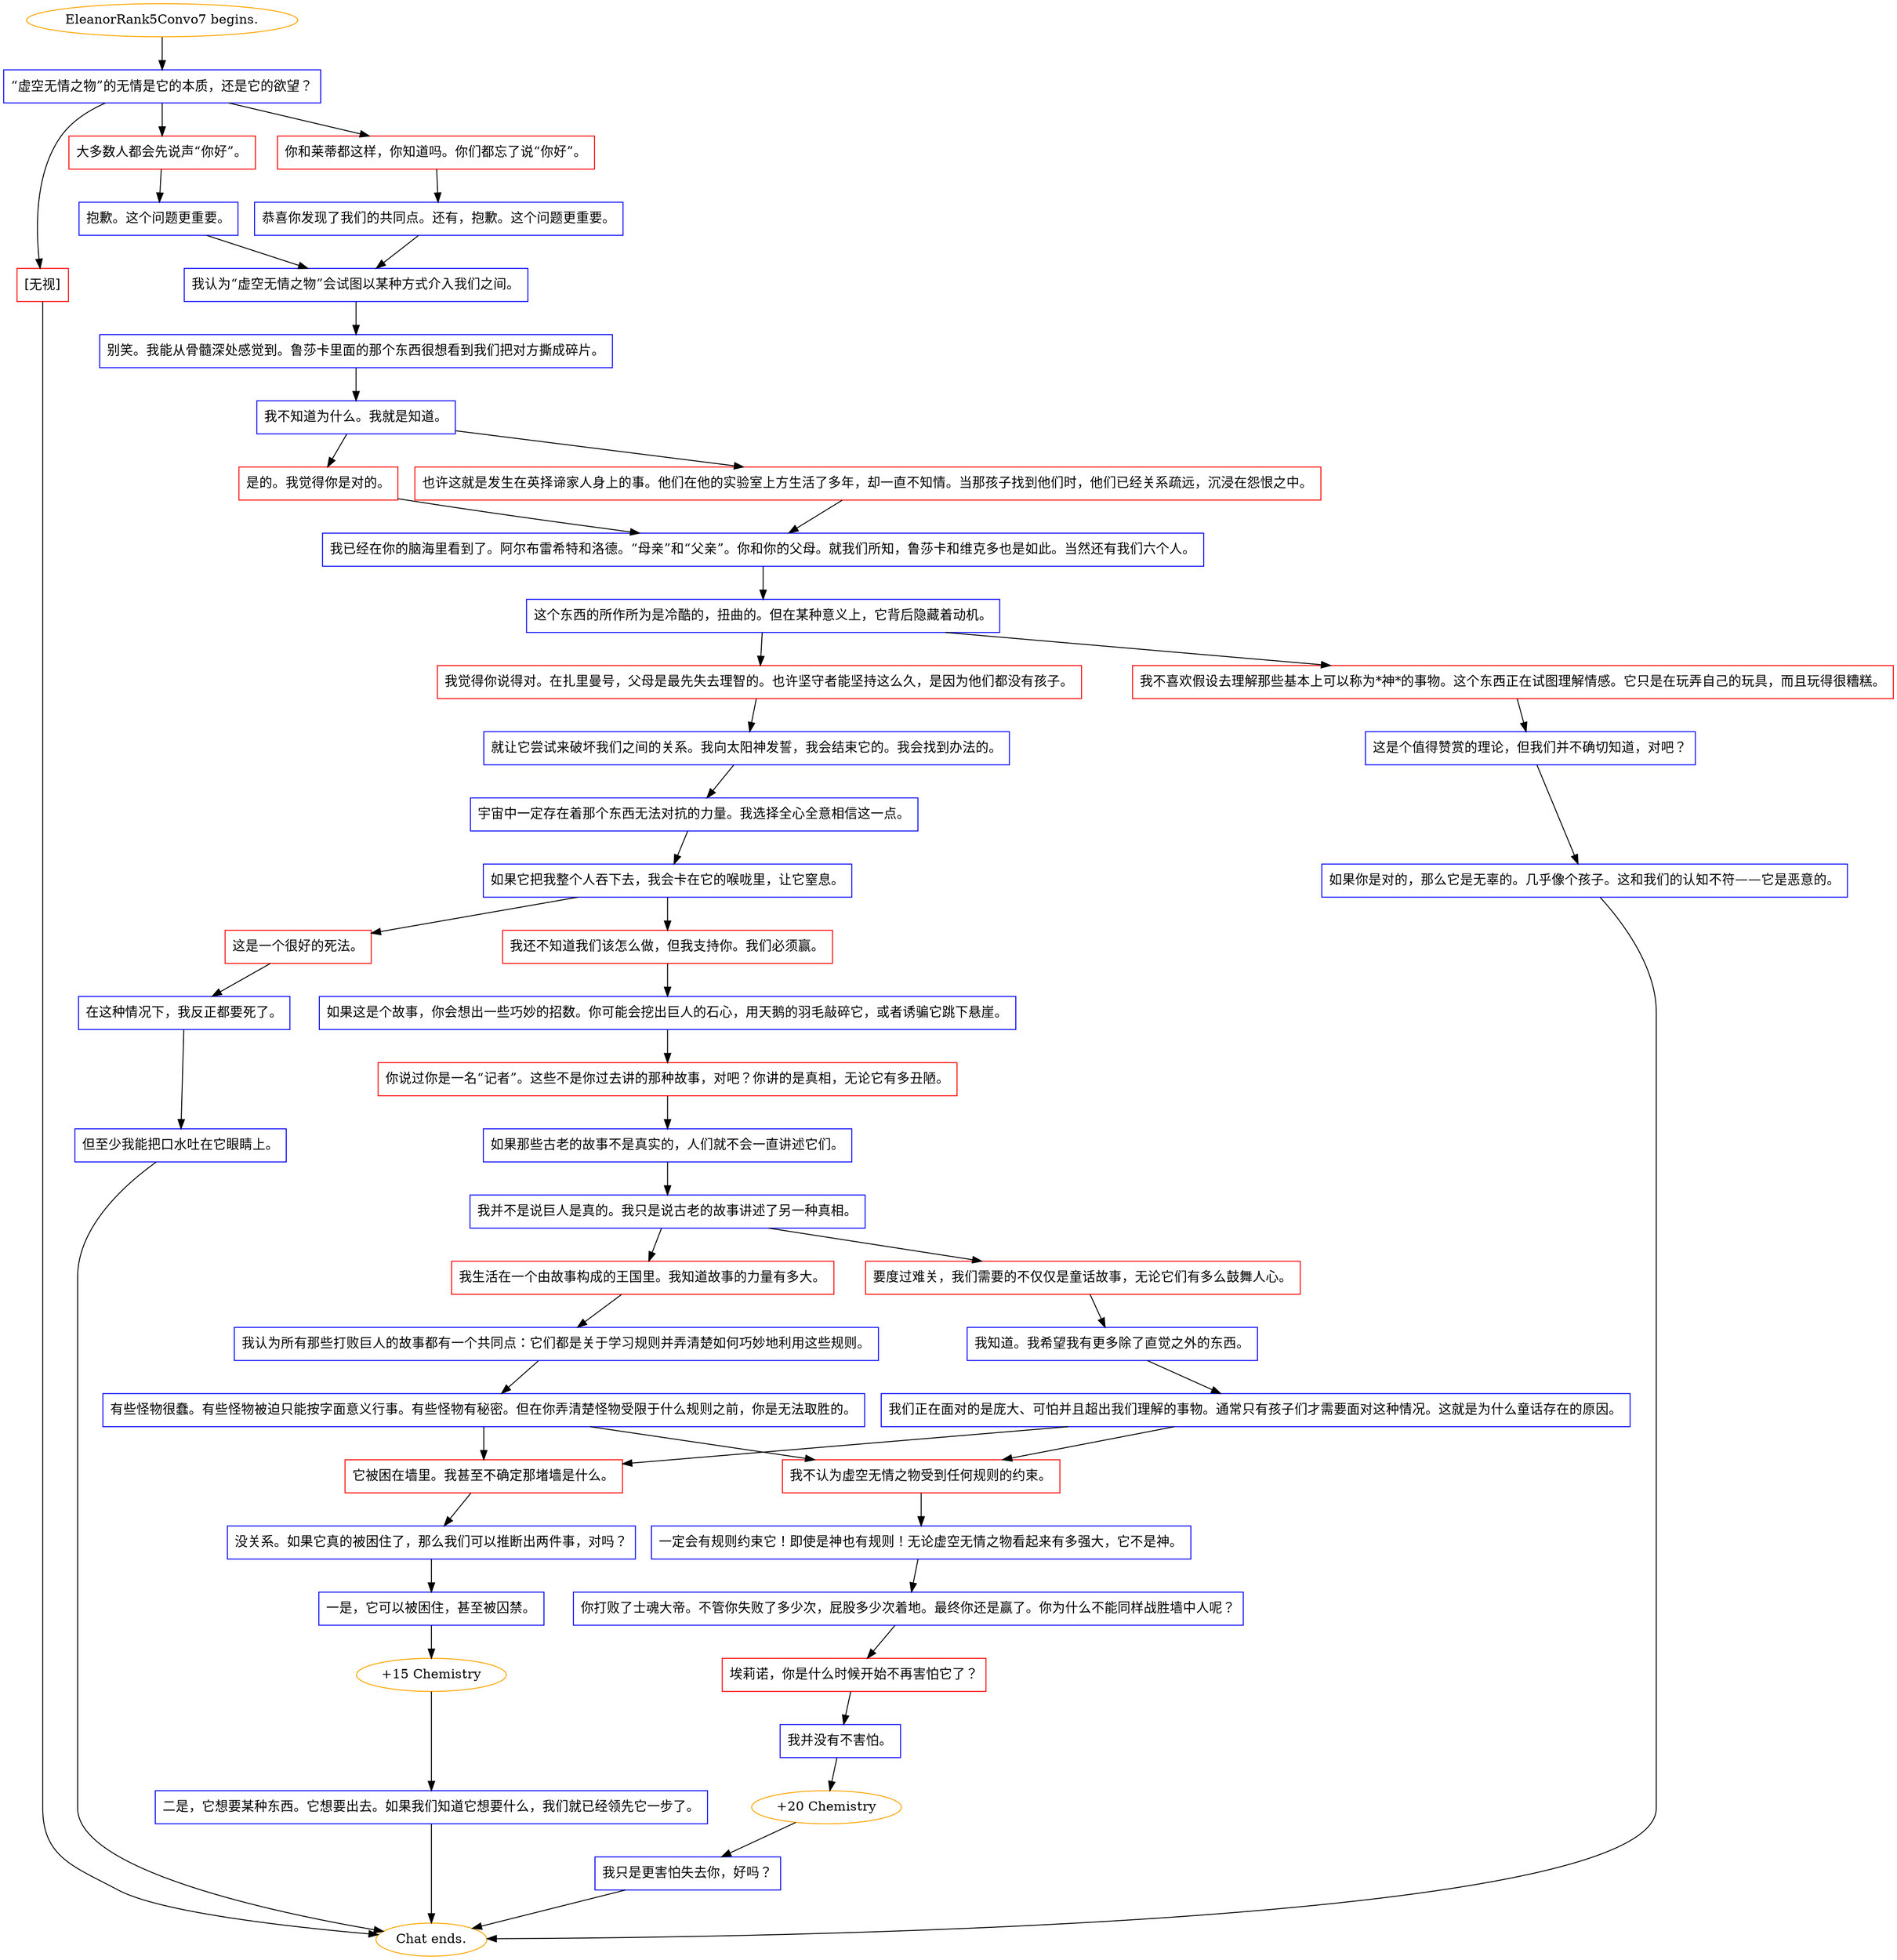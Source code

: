 digraph {
	"EleanorRank5Convo7 begins." [color=orange];
		"EleanorRank5Convo7 begins." -> j3379565074;
	j3379565074 [label="“虚空无情之物”的无情是它的本质，还是它的欲望？",shape=box,color=blue];
		j3379565074 -> j557684963;
		j3379565074 -> j2631782619;
		j3379565074 -> j2424094220;
	j557684963 [label="你和莱蒂都这样，你知道吗。你们都忘了说“你好”。",shape=box,color=red];
		j557684963 -> j1063175036;
	j2631782619 [label="大多数人都会先说声“你好”。",shape=box,color=red];
		j2631782619 -> j590548387;
	j2424094220 [label="[无视]",shape=box,color=red];
		j2424094220 -> "Chat ends.";
	j1063175036 [label="恭喜你发现了我们的共同点。还有，抱歉。这个问题更重要。",shape=box,color=blue];
		j1063175036 -> j3361095252;
	j590548387 [label="抱歉。这个问题更重要。",shape=box,color=blue];
		j590548387 -> j3361095252;
	"Chat ends." [color=orange];
	j3361095252 [label="我认为“虚空无情之物”会试图以某种方式介入我们之间。",shape=box,color=blue];
		j3361095252 -> j2105550951;
	j2105550951 [label="别笑。我能从骨髓深处感觉到。鲁莎卡里面的那个东西很想看到我们把对方撕成碎片。",shape=box,color=blue];
		j2105550951 -> j684312004;
	j684312004 [label="我不知道为什么。我就是知道。",shape=box,color=blue];
		j684312004 -> j1451792045;
		j684312004 -> j1598206490;
	j1451792045 [label="是的。我觉得你是对的。",shape=box,color=red];
		j1451792045 -> j1321412471;
	j1598206490 [label="也许这就是发生在英择谛家人身上的事。他们在他的实验室上方生活了多年，却一直不知情。当那孩子找到他们时，他们已经关系疏远，沉浸在怨恨之中。",shape=box,color=red];
		j1598206490 -> j1321412471;
	j1321412471 [label="我已经在你的脑海里看到了。阿尔布雷希特和洛德。“母亲”和“父亲”。你和你的父母。就我们所知，鲁莎卡和维克多也是如此。当然还有我们六个人。",shape=box,color=blue];
		j1321412471 -> j4080000920;
	j4080000920 [label="这个东西的所作所为是冷酷的，扭曲的。但在某种意义上，它背后隐藏着动机。",shape=box,color=blue];
		j4080000920 -> j114156992;
		j4080000920 -> j286024927;
	j114156992 [label="我觉得你说得对。在扎里曼号，父母是最先失去理智的。也许坚守者能坚持这么久，是因为他们都没有孩子。",shape=box,color=red];
		j114156992 -> j1095400820;
	j286024927 [label="我不喜欢假设去理解那些基本上可以称为*神*的事物。这个东西正在试图理解情感。它只是在玩弄自己的玩具，而且玩得很糟糕。",shape=box,color=red];
		j286024927 -> j958559093;
	j1095400820 [label="就让它尝试来破坏我们之间的关系。我向太阳神发誓，我会结束它的。我会找到办法的。",shape=box,color=blue];
		j1095400820 -> j4004924066;
	j958559093 [label="这是个值得赞赏的理论，但我们并不确切知道，对吧？",shape=box,color=blue];
		j958559093 -> j325365190;
	j4004924066 [label="宇宙中一定存在着那个东西无法对抗的力量。我选择全心全意相信这一点。",shape=box,color=blue];
		j4004924066 -> j3689773165;
	j325365190 [label="如果你是对的，那么它是无辜的。几乎像个孩子。这和我们的认知不符——它是恶意的。",shape=box,color=blue];
		j325365190 -> "Chat ends.";
	j3689773165 [label="如果它把我整个人吞下去，我会卡在它的喉咙里，让它窒息。",shape=box,color=blue];
		j3689773165 -> j1884552451;
		j3689773165 -> j2731525898;
	j1884552451 [label="这是一个很好的死法。",shape=box,color=red];
		j1884552451 -> j3424124150;
	j2731525898 [label="我还不知道我们该怎么做，但我支持你。我们必须赢。",shape=box,color=red];
		j2731525898 -> j3221283589;
	j3424124150 [label="在这种情况下，我反正都要死了。",shape=box,color=blue];
		j3424124150 -> j1181454447;
	j3221283589 [label="如果这是个故事，你会想出一些巧妙的招数。你可能会挖出巨人的石心，用天鹅的羽毛敲碎它，或者诱骗它跳下悬崖。",shape=box,color=blue];
		j3221283589 -> j174536431;
	j1181454447 [label="但至少我能把口水吐在它眼睛上。",shape=box,color=blue];
		j1181454447 -> "Chat ends.";
	j174536431 [label="你说过你是一名“记者”。这些不是你过去讲的那种故事，对吧？你讲的是真相，无论它有多丑陋。",shape=box,color=red];
		j174536431 -> j1179074971;
	j1179074971 [label="如果那些古老的故事不是真实的，人们就不会一直讲述它们。",shape=box,color=blue];
		j1179074971 -> j2979912837;
	j2979912837 [label="我并不是说巨人是真的。我只是说古老的故事讲述了另一种真相。",shape=box,color=blue];
		j2979912837 -> j1532677914;
		j2979912837 -> j4073484695;
	j1532677914 [label="要度过难关，我们需要的不仅仅是童话故事，无论它们有多么鼓舞人心。",shape=box,color=red];
		j1532677914 -> j151067528;
	j4073484695 [label="我生活在一个由故事构成的王国里。我知道故事的力量有多大。",shape=box,color=red];
		j4073484695 -> j1316386783;
	j151067528 [label="我知道。我希望我有更多除了直觉之外的东西。",shape=box,color=blue];
		j151067528 -> j81759299;
	j1316386783 [label="我认为所有那些打败巨人的故事都有一个共同点：它们都是关于学习规则并弄清楚如何巧妙地利用这些规则。",shape=box,color=blue];
		j1316386783 -> j157032990;
	j81759299 [label="我们正在面对的是庞大、可怕并且超出我们理解的事物。通常只有孩子们才需要面对这种情况。这就是为什么童话存在的原因。",shape=box,color=blue];
		j81759299 -> j135512703;
		j81759299 -> j3292199519;
	j157032990 [label="有些怪物很蠢。有些怪物被迫只能按字面意义行事。有些怪物有秘密。但在你弄清楚怪物受限于什么规则之前，你是无法取胜的。",shape=box,color=blue];
		j157032990 -> j135512703;
		j157032990 -> j3292199519;
	j135512703 [label="它被困在墙里。我甚至不确定那堵墙是什么。",shape=box,color=red];
		j135512703 -> j758945021;
	j3292199519 [label="我不认为虚空无情之物受到任何规则的约束。",shape=box,color=red];
		j3292199519 -> j3774410936;
	j758945021 [label="没关系。如果它真的被困住了，那么我们可以推断出两件事，对吗？",shape=box,color=blue];
		j758945021 -> j526200284;
	j3774410936 [label="一定会有规则约束它！即使是神也有规则！无论虚空无情之物看起来有多强大，它不是神。",shape=box,color=blue];
		j3774410936 -> j1552462039;
	j526200284 [label="一是，它可以被困住，甚至被囚禁。",shape=box,color=blue];
		j526200284 -> j784156098;
	j1552462039 [label="你打败了士魂大帝。不管你失败了多少次，屁股多少次着地。最终你还是赢了。你为什么不能同样战胜墙中人呢？",shape=box,color=blue];
		j1552462039 -> j1522397660;
	j784156098 [label="+15 Chemistry",color=orange];
		j784156098 -> j3822631206;
	j1522397660 [label="埃莉诺，你是什么时候开始不再害怕它了？",shape=box,color=red];
		j1522397660 -> j1225558111;
	j3822631206 [label="二是，它想要某种东西。它想要出去。如果我们知道它想要什么，我们就已经领先它一步了。",shape=box,color=blue];
		j3822631206 -> "Chat ends.";
	j1225558111 [label="我并没有不害怕。",shape=box,color=blue];
		j1225558111 -> j1282247599;
	j1282247599 [label="+20 Chemistry",color=orange];
		j1282247599 -> j2125511374;
	j2125511374 [label="我只是更害怕失去你，好吗？",shape=box,color=blue];
		j2125511374 -> "Chat ends.";
}
